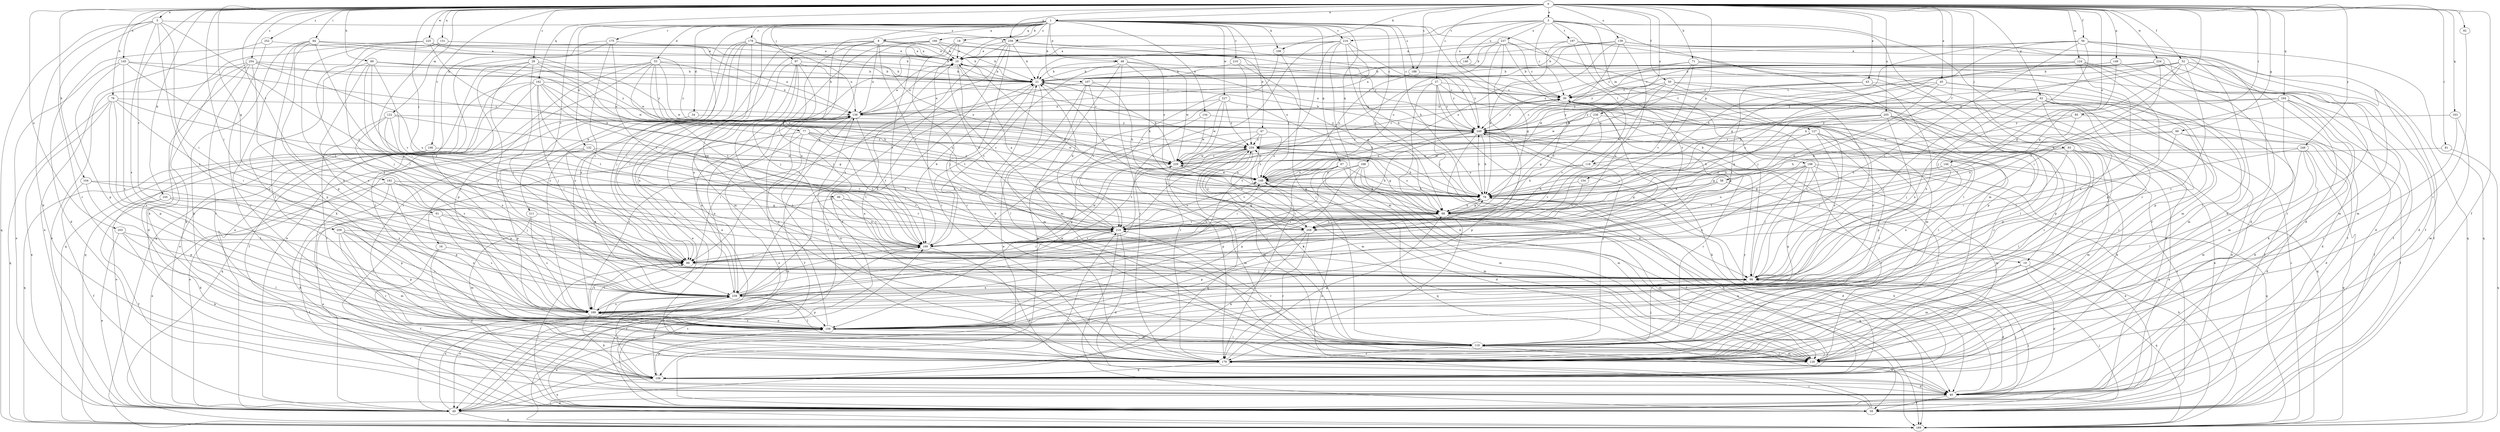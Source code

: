 strict digraph  {
0;
1;
3;
5;
8;
10;
16;
18;
19;
21;
27;
29;
30;
33;
34;
40;
43;
45;
47;
48;
49;
50;
52;
56;
58;
59;
61;
62;
66;
67;
68;
69;
71;
76;
77;
78;
81;
84;
85;
88;
92;
93;
96;
97;
98;
104;
105;
106;
107;
108;
118;
119;
122;
124;
127;
128;
131;
132;
134;
138;
139;
144;
145;
146;
148;
149;
154;
159;
162;
163;
164;
166;
168;
169;
175;
178;
179;
188;
189;
190;
192;
197;
198;
199;
203;
205;
208;
209;
210;
211;
216;
219;
224;
225;
227;
229;
236;
237;
239;
248;
249;
252;
254;
258;
259;
0 -> 1  [label=a];
0 -> 3  [label=a];
0 -> 5  [label=a];
0 -> 27  [label=c];
0 -> 29  [label=c];
0 -> 43  [label=e];
0 -> 45  [label=e];
0 -> 50  [label=f];
0 -> 52  [label=f];
0 -> 56  [label=f];
0 -> 58  [label=f];
0 -> 59  [label=f];
0 -> 61  [label=g];
0 -> 62  [label=g];
0 -> 66  [label=g];
0 -> 69  [label=h];
0 -> 71  [label=h];
0 -> 76  [label=h];
0 -> 81  [label=i];
0 -> 84  [label=i];
0 -> 85  [label=i];
0 -> 88  [label=i];
0 -> 92  [label=j];
0 -> 93  [label=j];
0 -> 96  [label=j];
0 -> 104  [label=k];
0 -> 105  [label=k];
0 -> 106  [label=k];
0 -> 118  [label=l];
0 -> 122  [label=m];
0 -> 124  [label=m];
0 -> 131  [label=n];
0 -> 139  [label=o];
0 -> 144  [label=o];
0 -> 145  [label=o];
0 -> 149  [label=p];
0 -> 154  [label=p];
0 -> 162  [label=q];
0 -> 163  [label=q];
0 -> 164  [label=q];
0 -> 188  [label=s];
0 -> 190  [label=t];
0 -> 192  [label=t];
0 -> 203  [label=u];
0 -> 205  [label=u];
0 -> 209  [label=v];
0 -> 224  [label=w];
0 -> 225  [label=w];
0 -> 236  [label=x];
0 -> 248  [label=y];
0 -> 252  [label=z];
0 -> 254  [label=z];
0 -> 258  [label=z];
1 -> 8  [label=a];
1 -> 16  [label=b];
1 -> 18  [label=b];
1 -> 19  [label=b];
1 -> 33  [label=d];
1 -> 34  [label=d];
1 -> 47  [label=e];
1 -> 48  [label=e];
1 -> 67  [label=g];
1 -> 68  [label=g];
1 -> 77  [label=h];
1 -> 78  [label=h];
1 -> 97  [label=j];
1 -> 106  [label=k];
1 -> 107  [label=k];
1 -> 118  [label=l];
1 -> 119  [label=l];
1 -> 132  [label=n];
1 -> 134  [label=n];
1 -> 166  [label=q];
1 -> 168  [label=q];
1 -> 175  [label=r];
1 -> 178  [label=r];
1 -> 188  [label=s];
1 -> 210  [label=v];
1 -> 211  [label=v];
1 -> 216  [label=v];
1 -> 227  [label=w];
1 -> 258  [label=z];
3 -> 10  [label=a];
3 -> 19  [label=b];
3 -> 30  [label=c];
3 -> 127  [label=m];
3 -> 128  [label=m];
3 -> 146  [label=o];
3 -> 159  [label=p];
3 -> 179  [label=r];
3 -> 197  [label=t];
3 -> 198  [label=t];
3 -> 216  [label=v];
3 -> 237  [label=x];
5 -> 88  [label=i];
5 -> 108  [label=k];
5 -> 169  [label=q];
5 -> 179  [label=r];
5 -> 189  [label=s];
5 -> 199  [label=t];
5 -> 239  [label=x];
5 -> 258  [label=z];
8 -> 10  [label=a];
8 -> 21  [label=b];
8 -> 98  [label=j];
8 -> 128  [label=m];
8 -> 138  [label=n];
8 -> 189  [label=s];
8 -> 219  [label=v];
8 -> 239  [label=x];
8 -> 249  [label=y];
10 -> 21  [label=b];
10 -> 138  [label=n];
10 -> 219  [label=v];
16 -> 40  [label=d];
16 -> 59  [label=f];
16 -> 88  [label=i];
18 -> 10  [label=a];
18 -> 98  [label=j];
18 -> 179  [label=r];
18 -> 239  [label=x];
18 -> 249  [label=y];
19 -> 40  [label=d];
19 -> 98  [label=j];
19 -> 128  [label=m];
19 -> 169  [label=q];
21 -> 30  [label=c];
21 -> 119  [label=l];
21 -> 138  [label=n];
21 -> 199  [label=t];
27 -> 30  [label=c];
27 -> 40  [label=d];
27 -> 98  [label=j];
27 -> 108  [label=k];
27 -> 128  [label=m];
27 -> 219  [label=v];
27 -> 249  [label=y];
29 -> 21  [label=b];
29 -> 68  [label=g];
29 -> 98  [label=j];
29 -> 169  [label=q];
29 -> 189  [label=s];
29 -> 239  [label=x];
29 -> 249  [label=y];
30 -> 138  [label=n];
30 -> 179  [label=r];
30 -> 189  [label=s];
30 -> 249  [label=y];
33 -> 21  [label=b];
33 -> 49  [label=e];
33 -> 119  [label=l];
33 -> 138  [label=n];
33 -> 148  [label=o];
33 -> 159  [label=p];
33 -> 199  [label=t];
33 -> 208  [label=u];
33 -> 229  [label=w];
34 -> 169  [label=q];
34 -> 249  [label=y];
40 -> 49  [label=e];
40 -> 59  [label=f];
40 -> 78  [label=h];
40 -> 98  [label=j];
43 -> 30  [label=c];
43 -> 88  [label=i];
43 -> 179  [label=r];
43 -> 229  [label=w];
43 -> 239  [label=x];
45 -> 30  [label=c];
45 -> 78  [label=h];
45 -> 128  [label=m];
45 -> 159  [label=p];
45 -> 208  [label=u];
47 -> 119  [label=l];
47 -> 128  [label=m];
47 -> 148  [label=o];
47 -> 199  [label=t];
47 -> 259  [label=z];
48 -> 21  [label=b];
48 -> 78  [label=h];
48 -> 128  [label=m];
48 -> 179  [label=r];
48 -> 199  [label=t];
48 -> 229  [label=w];
48 -> 249  [label=y];
49 -> 98  [label=j];
49 -> 169  [label=q];
49 -> 199  [label=t];
49 -> 239  [label=x];
50 -> 30  [label=c];
50 -> 98  [label=j];
50 -> 119  [label=l];
50 -> 159  [label=p];
50 -> 208  [label=u];
50 -> 219  [label=v];
52 -> 21  [label=b];
52 -> 59  [label=f];
52 -> 68  [label=g];
52 -> 78  [label=h];
52 -> 128  [label=m];
52 -> 179  [label=r];
52 -> 189  [label=s];
52 -> 199  [label=t];
52 -> 259  [label=z];
56 -> 10  [label=a];
56 -> 59  [label=f];
56 -> 68  [label=g];
56 -> 78  [label=h];
56 -> 88  [label=i];
56 -> 98  [label=j];
56 -> 169  [label=q];
56 -> 179  [label=r];
58 -> 49  [label=e];
58 -> 68  [label=g];
58 -> 78  [label=h];
58 -> 208  [label=u];
59 -> 88  [label=i];
59 -> 98  [label=j];
59 -> 148  [label=o];
59 -> 179  [label=r];
59 -> 199  [label=t];
59 -> 219  [label=v];
59 -> 249  [label=y];
61 -> 59  [label=f];
61 -> 88  [label=i];
61 -> 189  [label=s];
61 -> 219  [label=v];
62 -> 49  [label=e];
62 -> 59  [label=f];
62 -> 98  [label=j];
62 -> 119  [label=l];
62 -> 138  [label=n];
62 -> 159  [label=p];
62 -> 179  [label=r];
62 -> 229  [label=w];
62 -> 239  [label=x];
62 -> 249  [label=y];
66 -> 40  [label=d];
66 -> 78  [label=h];
66 -> 98  [label=j];
66 -> 108  [label=k];
66 -> 259  [label=z];
67 -> 40  [label=d];
67 -> 68  [label=g];
67 -> 78  [label=h];
67 -> 88  [label=i];
67 -> 128  [label=m];
67 -> 148  [label=o];
67 -> 159  [label=p];
67 -> 169  [label=q];
67 -> 219  [label=v];
68 -> 10  [label=a];
68 -> 78  [label=h];
68 -> 128  [label=m];
68 -> 169  [label=q];
68 -> 179  [label=r];
68 -> 199  [label=t];
68 -> 208  [label=u];
68 -> 219  [label=v];
68 -> 259  [label=z];
69 -> 21  [label=b];
69 -> 88  [label=i];
69 -> 148  [label=o];
69 -> 189  [label=s];
69 -> 199  [label=t];
69 -> 219  [label=v];
69 -> 239  [label=x];
69 -> 249  [label=y];
71 -> 21  [label=b];
71 -> 30  [label=c];
71 -> 59  [label=f];
71 -> 128  [label=m];
71 -> 148  [label=o];
71 -> 219  [label=v];
76 -> 49  [label=e];
76 -> 88  [label=i];
76 -> 138  [label=n];
76 -> 159  [label=p];
76 -> 169  [label=q];
76 -> 189  [label=s];
76 -> 208  [label=u];
77 -> 59  [label=f];
77 -> 88  [label=i];
77 -> 148  [label=o];
77 -> 189  [label=s];
77 -> 199  [label=t];
77 -> 229  [label=w];
77 -> 259  [label=z];
78 -> 21  [label=b];
78 -> 40  [label=d];
78 -> 68  [label=g];
78 -> 249  [label=y];
81 -> 169  [label=q];
81 -> 229  [label=w];
84 -> 10  [label=a];
84 -> 88  [label=i];
84 -> 108  [label=k];
84 -> 119  [label=l];
84 -> 159  [label=p];
84 -> 179  [label=r];
84 -> 259  [label=z];
85 -> 59  [label=f];
85 -> 78  [label=h];
85 -> 208  [label=u];
85 -> 249  [label=y];
88 -> 98  [label=j];
88 -> 148  [label=o];
88 -> 189  [label=s];
92 -> 179  [label=r];
93 -> 49  [label=e];
93 -> 68  [label=g];
93 -> 119  [label=l];
93 -> 128  [label=m];
93 -> 179  [label=r];
93 -> 189  [label=s];
93 -> 229  [label=w];
96 -> 49  [label=e];
96 -> 68  [label=g];
96 -> 199  [label=t];
96 -> 219  [label=v];
97 -> 21  [label=b];
97 -> 49  [label=e];
97 -> 88  [label=i];
97 -> 119  [label=l];
97 -> 179  [label=r];
97 -> 239  [label=x];
97 -> 259  [label=z];
98 -> 30  [label=c];
98 -> 40  [label=d];
98 -> 239  [label=x];
104 -> 59  [label=f];
104 -> 78  [label=h];
104 -> 159  [label=p];
104 -> 239  [label=x];
105 -> 59  [label=f];
105 -> 68  [label=g];
105 -> 108  [label=k];
105 -> 159  [label=p];
106 -> 119  [label=l];
106 -> 219  [label=v];
107 -> 30  [label=c];
107 -> 49  [label=e];
107 -> 78  [label=h];
107 -> 88  [label=i];
107 -> 128  [label=m];
107 -> 219  [label=v];
108 -> 40  [label=d];
108 -> 49  [label=e];
108 -> 78  [label=h];
108 -> 159  [label=p];
108 -> 239  [label=x];
108 -> 249  [label=y];
118 -> 78  [label=h];
118 -> 148  [label=o];
118 -> 179  [label=r];
118 -> 219  [label=v];
119 -> 21  [label=b];
119 -> 40  [label=d];
119 -> 98  [label=j];
119 -> 128  [label=m];
119 -> 179  [label=r];
119 -> 249  [label=y];
119 -> 259  [label=z];
122 -> 68  [label=g];
122 -> 88  [label=i];
122 -> 179  [label=r];
122 -> 189  [label=s];
122 -> 239  [label=x];
122 -> 249  [label=y];
124 -> 21  [label=b];
124 -> 59  [label=f];
124 -> 119  [label=l];
124 -> 159  [label=p];
124 -> 189  [label=s];
124 -> 208  [label=u];
124 -> 249  [label=y];
127 -> 78  [label=h];
127 -> 98  [label=j];
127 -> 108  [label=k];
127 -> 119  [label=l];
127 -> 159  [label=p];
127 -> 259  [label=z];
128 -> 119  [label=l];
128 -> 219  [label=v];
131 -> 10  [label=a];
131 -> 21  [label=b];
131 -> 88  [label=i];
131 -> 98  [label=j];
131 -> 239  [label=x];
132 -> 49  [label=e];
132 -> 159  [label=p];
132 -> 199  [label=t];
132 -> 219  [label=v];
132 -> 229  [label=w];
132 -> 239  [label=x];
134 -> 159  [label=p];
134 -> 229  [label=w];
134 -> 249  [label=y];
138 -> 10  [label=a];
138 -> 49  [label=e];
138 -> 59  [label=f];
138 -> 179  [label=r];
138 -> 199  [label=t];
138 -> 249  [label=y];
139 -> 10  [label=a];
139 -> 21  [label=b];
139 -> 40  [label=d];
139 -> 78  [label=h];
139 -> 108  [label=k];
139 -> 138  [label=n];
139 -> 148  [label=o];
139 -> 169  [label=q];
139 -> 219  [label=v];
144 -> 68  [label=g];
144 -> 98  [label=j];
144 -> 148  [label=o];
144 -> 239  [label=x];
145 -> 21  [label=b];
145 -> 49  [label=e];
145 -> 159  [label=p];
145 -> 189  [label=s];
145 -> 199  [label=t];
145 -> 259  [label=z];
146 -> 21  [label=b];
146 -> 49  [label=e];
148 -> 78  [label=h];
148 -> 128  [label=m];
148 -> 179  [label=r];
148 -> 229  [label=w];
148 -> 249  [label=y];
148 -> 259  [label=z];
149 -> 21  [label=b];
149 -> 40  [label=d];
149 -> 68  [label=g];
149 -> 249  [label=y];
154 -> 78  [label=h];
154 -> 219  [label=v];
159 -> 49  [label=e];
159 -> 119  [label=l];
159 -> 138  [label=n];
159 -> 189  [label=s];
162 -> 30  [label=c];
162 -> 49  [label=e];
162 -> 59  [label=f];
162 -> 78  [label=h];
162 -> 98  [label=j];
162 -> 169  [label=q];
162 -> 199  [label=t];
162 -> 208  [label=u];
162 -> 219  [label=v];
163 -> 128  [label=m];
163 -> 179  [label=r];
163 -> 249  [label=y];
164 -> 40  [label=d];
164 -> 59  [label=f];
164 -> 108  [label=k];
164 -> 128  [label=m];
164 -> 138  [label=n];
164 -> 199  [label=t];
164 -> 249  [label=y];
166 -> 10  [label=a];
166 -> 21  [label=b];
166 -> 49  [label=e];
166 -> 98  [label=j];
166 -> 148  [label=o];
166 -> 199  [label=t];
168 -> 59  [label=f];
168 -> 88  [label=i];
168 -> 128  [label=m];
168 -> 148  [label=o];
168 -> 159  [label=p];
168 -> 169  [label=q];
169 -> 30  [label=c];
169 -> 78  [label=h];
169 -> 138  [label=n];
169 -> 249  [label=y];
175 -> 10  [label=a];
175 -> 49  [label=e];
175 -> 88  [label=i];
175 -> 169  [label=q];
175 -> 199  [label=t];
178 -> 10  [label=a];
178 -> 88  [label=i];
178 -> 98  [label=j];
178 -> 108  [label=k];
178 -> 138  [label=n];
178 -> 148  [label=o];
178 -> 179  [label=r];
178 -> 189  [label=s];
179 -> 10  [label=a];
179 -> 30  [label=c];
179 -> 68  [label=g];
179 -> 108  [label=k];
179 -> 138  [label=n];
188 -> 148  [label=o];
188 -> 249  [label=y];
189 -> 30  [label=c];
189 -> 88  [label=i];
189 -> 108  [label=k];
189 -> 128  [label=m];
189 -> 138  [label=n];
189 -> 159  [label=p];
189 -> 229  [label=w];
190 -> 49  [label=e];
190 -> 169  [label=q];
190 -> 208  [label=u];
190 -> 229  [label=w];
192 -> 40  [label=d];
192 -> 49  [label=e];
192 -> 78  [label=h];
192 -> 98  [label=j];
192 -> 159  [label=p];
192 -> 219  [label=v];
192 -> 239  [label=x];
197 -> 10  [label=a];
197 -> 40  [label=d];
197 -> 78  [label=h];
197 -> 179  [label=r];
197 -> 199  [label=t];
198 -> 98  [label=j];
198 -> 128  [label=m];
198 -> 148  [label=o];
198 -> 159  [label=p];
198 -> 169  [label=q];
198 -> 179  [label=r];
198 -> 199  [label=t];
198 -> 208  [label=u];
198 -> 239  [label=x];
199 -> 21  [label=b];
199 -> 30  [label=c];
199 -> 40  [label=d];
199 -> 88  [label=i];
199 -> 219  [label=v];
199 -> 229  [label=w];
203 -> 49  [label=e];
203 -> 108  [label=k];
203 -> 119  [label=l];
203 -> 199  [label=t];
205 -> 49  [label=e];
205 -> 68  [label=g];
205 -> 98  [label=j];
205 -> 159  [label=p];
205 -> 169  [label=q];
205 -> 208  [label=u];
205 -> 229  [label=w];
205 -> 249  [label=y];
208 -> 10  [label=a];
208 -> 108  [label=k];
208 -> 159  [label=p];
208 -> 179  [label=r];
208 -> 259  [label=z];
209 -> 128  [label=m];
209 -> 159  [label=p];
209 -> 179  [label=r];
209 -> 189  [label=s];
209 -> 199  [label=t];
209 -> 239  [label=x];
210 -> 21  [label=b];
210 -> 68  [label=g];
210 -> 259  [label=z];
211 -> 128  [label=m];
211 -> 189  [label=s];
211 -> 208  [label=u];
216 -> 10  [label=a];
216 -> 21  [label=b];
216 -> 30  [label=c];
216 -> 78  [label=h];
216 -> 88  [label=i];
216 -> 98  [label=j];
216 -> 128  [label=m];
216 -> 189  [label=s];
219 -> 10  [label=a];
219 -> 21  [label=b];
219 -> 40  [label=d];
219 -> 59  [label=f];
219 -> 88  [label=i];
219 -> 148  [label=o];
219 -> 199  [label=t];
224 -> 21  [label=b];
224 -> 30  [label=c];
224 -> 40  [label=d];
224 -> 88  [label=i];
224 -> 128  [label=m];
224 -> 259  [label=z];
225 -> 10  [label=a];
225 -> 21  [label=b];
225 -> 40  [label=d];
225 -> 78  [label=h];
225 -> 108  [label=k];
225 -> 138  [label=n];
225 -> 189  [label=s];
225 -> 229  [label=w];
227 -> 78  [label=h];
227 -> 108  [label=k];
227 -> 138  [label=n];
227 -> 179  [label=r];
227 -> 229  [label=w];
227 -> 259  [label=z];
229 -> 21  [label=b];
229 -> 68  [label=g];
229 -> 128  [label=m];
229 -> 148  [label=o];
229 -> 259  [label=z];
236 -> 68  [label=g];
236 -> 119  [label=l];
236 -> 219  [label=v];
236 -> 249  [label=y];
237 -> 10  [label=a];
237 -> 21  [label=b];
237 -> 30  [label=c];
237 -> 68  [label=g];
237 -> 98  [label=j];
237 -> 119  [label=l];
237 -> 148  [label=o];
237 -> 208  [label=u];
239 -> 21  [label=b];
239 -> 49  [label=e];
239 -> 78  [label=h];
239 -> 108  [label=k];
239 -> 119  [label=l];
239 -> 138  [label=n];
239 -> 159  [label=p];
239 -> 189  [label=s];
239 -> 199  [label=t];
248 -> 40  [label=d];
248 -> 88  [label=i];
248 -> 119  [label=l];
248 -> 128  [label=m];
248 -> 169  [label=q];
248 -> 229  [label=w];
249 -> 10  [label=a];
249 -> 21  [label=b];
249 -> 30  [label=c];
249 -> 78  [label=h];
249 -> 108  [label=k];
249 -> 159  [label=p];
249 -> 179  [label=r];
249 -> 189  [label=s];
249 -> 259  [label=z];
252 -> 10  [label=a];
252 -> 49  [label=e];
252 -> 179  [label=r];
254 -> 21  [label=b];
254 -> 40  [label=d];
254 -> 49  [label=e];
254 -> 108  [label=k];
254 -> 159  [label=p];
254 -> 179  [label=r];
254 -> 208  [label=u];
254 -> 229  [label=w];
258 -> 10  [label=a];
258 -> 21  [label=b];
258 -> 30  [label=c];
258 -> 40  [label=d];
258 -> 59  [label=f];
258 -> 148  [label=o];
258 -> 179  [label=r];
258 -> 239  [label=x];
259 -> 30  [label=c];
259 -> 68  [label=g];
259 -> 78  [label=h];
259 -> 128  [label=m];
259 -> 169  [label=q];
259 -> 179  [label=r];
259 -> 199  [label=t];
259 -> 208  [label=u];
259 -> 229  [label=w];
}
